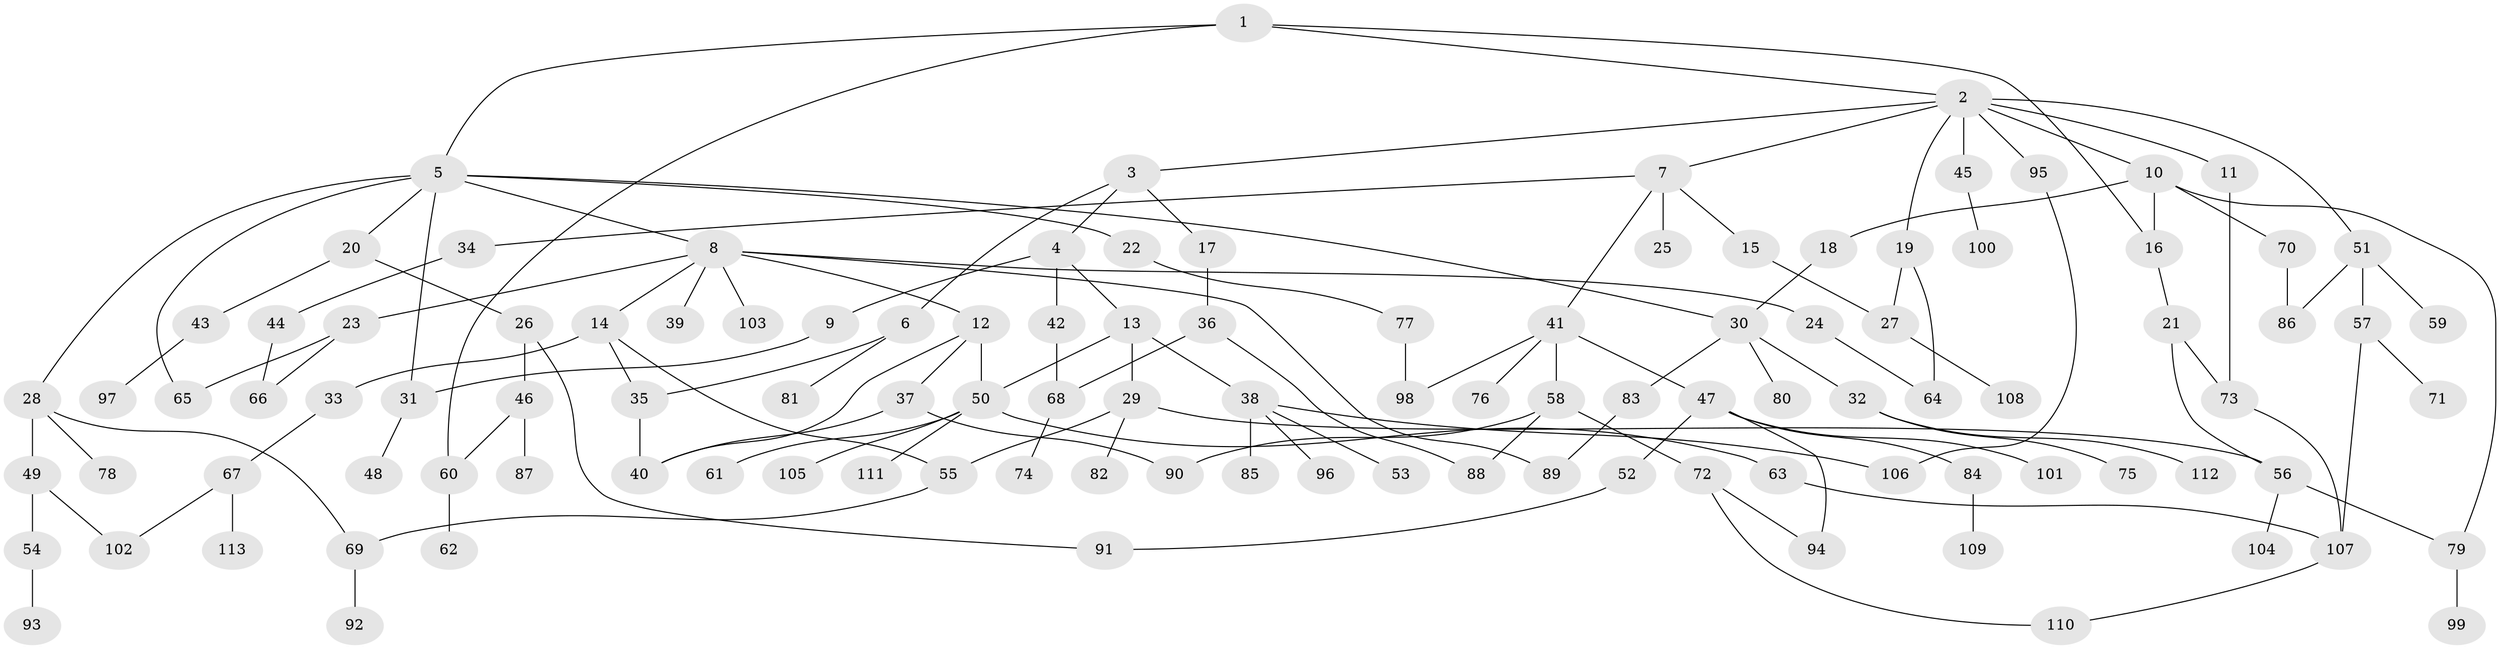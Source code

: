 // Generated by graph-tools (version 1.1) at 2025/13/03/09/25 04:13:20]
// undirected, 113 vertices, 142 edges
graph export_dot {
graph [start="1"]
  node [color=gray90,style=filled];
  1;
  2;
  3;
  4;
  5;
  6;
  7;
  8;
  9;
  10;
  11;
  12;
  13;
  14;
  15;
  16;
  17;
  18;
  19;
  20;
  21;
  22;
  23;
  24;
  25;
  26;
  27;
  28;
  29;
  30;
  31;
  32;
  33;
  34;
  35;
  36;
  37;
  38;
  39;
  40;
  41;
  42;
  43;
  44;
  45;
  46;
  47;
  48;
  49;
  50;
  51;
  52;
  53;
  54;
  55;
  56;
  57;
  58;
  59;
  60;
  61;
  62;
  63;
  64;
  65;
  66;
  67;
  68;
  69;
  70;
  71;
  72;
  73;
  74;
  75;
  76;
  77;
  78;
  79;
  80;
  81;
  82;
  83;
  84;
  85;
  86;
  87;
  88;
  89;
  90;
  91;
  92;
  93;
  94;
  95;
  96;
  97;
  98;
  99;
  100;
  101;
  102;
  103;
  104;
  105;
  106;
  107;
  108;
  109;
  110;
  111;
  112;
  113;
  1 -- 2;
  1 -- 5;
  1 -- 16;
  1 -- 60;
  2 -- 3;
  2 -- 7;
  2 -- 10;
  2 -- 11;
  2 -- 19;
  2 -- 45;
  2 -- 51;
  2 -- 95;
  3 -- 4;
  3 -- 6;
  3 -- 17;
  4 -- 9;
  4 -- 13;
  4 -- 42;
  5 -- 8;
  5 -- 20;
  5 -- 22;
  5 -- 28;
  5 -- 65;
  5 -- 30;
  5 -- 31;
  6 -- 81;
  6 -- 35;
  7 -- 15;
  7 -- 25;
  7 -- 34;
  7 -- 41;
  8 -- 12;
  8 -- 14;
  8 -- 23;
  8 -- 24;
  8 -- 39;
  8 -- 89;
  8 -- 103;
  9 -- 31;
  10 -- 18;
  10 -- 70;
  10 -- 79;
  10 -- 16;
  11 -- 73;
  12 -- 37;
  12 -- 50;
  12 -- 40;
  13 -- 29;
  13 -- 38;
  13 -- 50;
  14 -- 33;
  14 -- 35;
  14 -- 55;
  15 -- 27;
  16 -- 21;
  17 -- 36;
  18 -- 30;
  19 -- 27;
  19 -- 64;
  20 -- 26;
  20 -- 43;
  21 -- 73;
  21 -- 56;
  22 -- 77;
  23 -- 66;
  23 -- 65;
  24 -- 64;
  26 -- 46;
  26 -- 91;
  27 -- 108;
  28 -- 49;
  28 -- 78;
  28 -- 69;
  29 -- 56;
  29 -- 82;
  29 -- 55;
  30 -- 32;
  30 -- 80;
  30 -- 83;
  31 -- 48;
  32 -- 75;
  32 -- 112;
  33 -- 67;
  34 -- 44;
  35 -- 40;
  36 -- 88;
  36 -- 68;
  37 -- 90;
  37 -- 40;
  38 -- 53;
  38 -- 85;
  38 -- 96;
  38 -- 106;
  41 -- 47;
  41 -- 58;
  41 -- 76;
  41 -- 98;
  42 -- 68;
  43 -- 97;
  44 -- 66;
  45 -- 100;
  46 -- 60;
  46 -- 87;
  47 -- 52;
  47 -- 84;
  47 -- 94;
  47 -- 101;
  49 -- 54;
  49 -- 102;
  50 -- 61;
  50 -- 63;
  50 -- 105;
  50 -- 111;
  51 -- 57;
  51 -- 59;
  51 -- 86;
  52 -- 91;
  54 -- 93;
  55 -- 69;
  56 -- 104;
  56 -- 79;
  57 -- 71;
  57 -- 107;
  58 -- 72;
  58 -- 88;
  58 -- 90;
  60 -- 62;
  63 -- 107;
  67 -- 113;
  67 -- 102;
  68 -- 74;
  69 -- 92;
  70 -- 86;
  72 -- 110;
  72 -- 94;
  73 -- 107;
  77 -- 98;
  79 -- 99;
  83 -- 89;
  84 -- 109;
  95 -- 106;
  107 -- 110;
}
